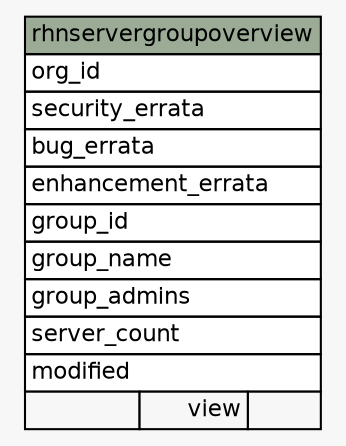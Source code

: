 // dot 2.26.0 on Linux 2.6.32-504.el6.x86_64
// SchemaSpy rev 590
digraph "rhnservergroupoverview" {
  graph [
    rankdir="RL"
    bgcolor="#f7f7f7"
    nodesep="0.18"
    ranksep="0.46"
    fontname="Helvetica"
    fontsize="11"
  ];
  node [
    fontname="Helvetica"
    fontsize="11"
    shape="plaintext"
  ];
  edge [
    arrowsize="0.8"
  ];
  "rhnservergroupoverview" [
    label=<
    <TABLE BORDER="0" CELLBORDER="1" CELLSPACING="0" BGCOLOR="#ffffff">
      <TR><TD COLSPAN="3" BGCOLOR="#9bab96" ALIGN="CENTER">rhnservergroupoverview</TD></TR>
      <TR><TD PORT="org_id" COLSPAN="3" ALIGN="LEFT">org_id</TD></TR>
      <TR><TD PORT="security_errata" COLSPAN="3" ALIGN="LEFT">security_errata</TD></TR>
      <TR><TD PORT="bug_errata" COLSPAN="3" ALIGN="LEFT">bug_errata</TD></TR>
      <TR><TD PORT="enhancement_errata" COLSPAN="3" ALIGN="LEFT">enhancement_errata</TD></TR>
      <TR><TD PORT="group_id" COLSPAN="3" ALIGN="LEFT">group_id</TD></TR>
      <TR><TD PORT="group_name" COLSPAN="3" ALIGN="LEFT">group_name</TD></TR>
      <TR><TD PORT="group_admins" COLSPAN="3" ALIGN="LEFT">group_admins</TD></TR>
      <TR><TD PORT="server_count" COLSPAN="3" ALIGN="LEFT">server_count</TD></TR>
      <TR><TD PORT="modified" COLSPAN="3" ALIGN="LEFT">modified</TD></TR>
      <TR><TD ALIGN="LEFT" BGCOLOR="#f7f7f7">  </TD><TD ALIGN="RIGHT" BGCOLOR="#f7f7f7">view</TD><TD ALIGN="RIGHT" BGCOLOR="#f7f7f7">  </TD></TR>
    </TABLE>>
    URL="tables/rhnservergroupoverview.html"
    tooltip="rhnservergroupoverview"
  ];
}
